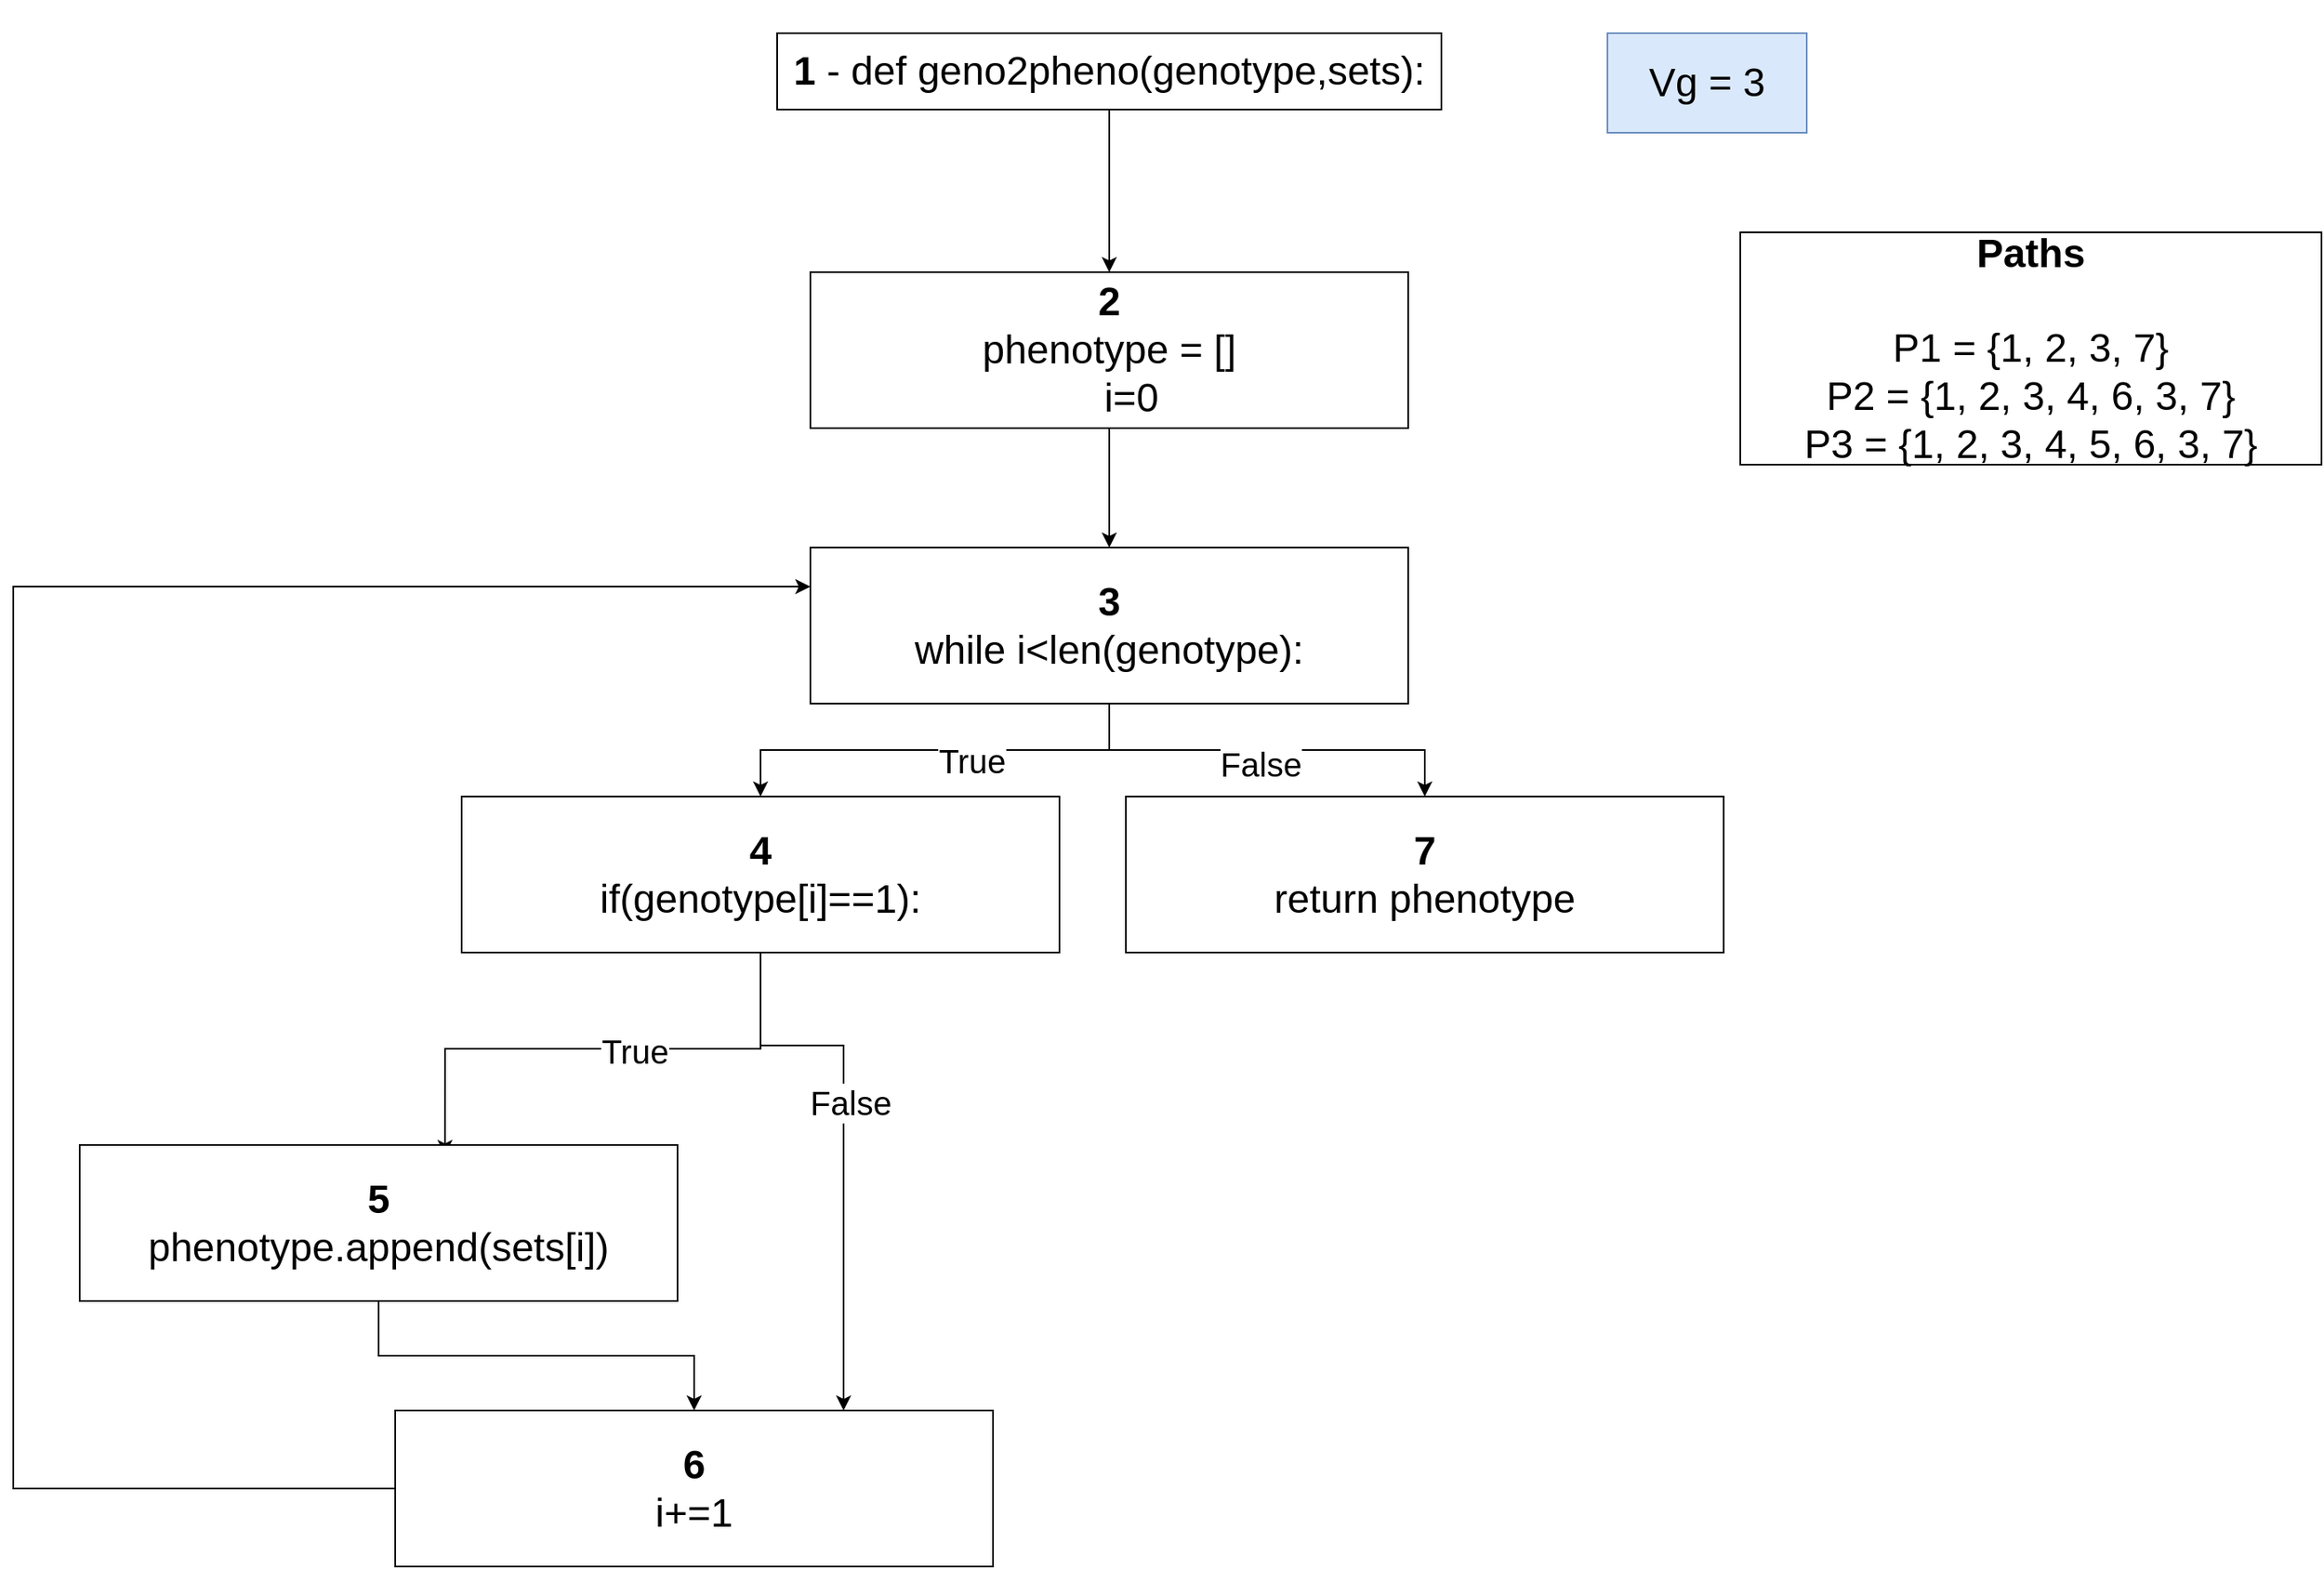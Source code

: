 <mxfile version="14.5.1" type="device"><diagram id="0EN60TuZFVT5b-0pqZKy" name="Page-1"><mxGraphModel dx="2957" dy="1235" grid="1" gridSize="10" guides="1" tooltips="1" connect="1" arrows="1" fold="1" page="1" pageScale="1" pageWidth="827" pageHeight="1169" math="0" shadow="0"><root><mxCell id="0"/><mxCell id="1" parent="0"/><mxCell id="FRKGlwHO5bxEFx_OvHHs-11" style="edgeStyle=orthogonalEdgeStyle;rounded=0;orthogonalLoop=1;jettySize=auto;html=1;entryX=0.5;entryY=0;entryDx=0;entryDy=0;" parent="1" source="FRKGlwHO5bxEFx_OvHHs-8" target="FRKGlwHO5bxEFx_OvHHs-10" edge="1"><mxGeometry relative="1" as="geometry"/></mxCell><mxCell id="FRKGlwHO5bxEFx_OvHHs-8" value="&lt;div style=&quot;font-size: 24px&quot;&gt;&lt;b&gt;&lt;br&gt;&lt;/b&gt;&lt;/div&gt;&lt;div style=&quot;font-size: 24px&quot;&gt;&lt;b&gt;1&amp;nbsp;&lt;/b&gt;-&amp;nbsp;def geno2pheno(genotype,sets):&lt;/div&gt;&lt;div style=&quot;font-size: 24px&quot;&gt;&lt;br&gt;&lt;/div&gt;" style="rounded=0;whiteSpace=wrap;html=1;align=center;" parent="1" vertex="1"><mxGeometry x="260" y="440" width="400" height="46" as="geometry"/></mxCell><mxCell id="FRKGlwHO5bxEFx_OvHHs-14" style="edgeStyle=orthogonalEdgeStyle;rounded=0;orthogonalLoop=1;jettySize=auto;html=1;entryX=0.5;entryY=0;entryDx=0;entryDy=0;" parent="1" source="FRKGlwHO5bxEFx_OvHHs-10" target="FRKGlwHO5bxEFx_OvHHs-13" edge="1"><mxGeometry relative="1" as="geometry"/></mxCell><mxCell id="FRKGlwHO5bxEFx_OvHHs-10" value="&lt;div style=&quot;font-size: 24px&quot;&gt;&lt;b&gt;2&lt;/b&gt;&lt;/div&gt;&lt;div style=&quot;font-size: 24px&quot;&gt;&lt;div&gt;phenotype = []&lt;/div&gt;&lt;div&gt;&amp;nbsp; &amp;nbsp; i=0&lt;/div&gt;&lt;/div&gt;" style="rounded=0;whiteSpace=wrap;html=1;align=center;" parent="1" vertex="1"><mxGeometry x="280" y="584" width="360" height="94" as="geometry"/></mxCell><mxCell id="FRKGlwHO5bxEFx_OvHHs-17" style="edgeStyle=orthogonalEdgeStyle;rounded=0;orthogonalLoop=1;jettySize=auto;html=1;" parent="1" source="FRKGlwHO5bxEFx_OvHHs-13" target="FRKGlwHO5bxEFx_OvHHs-15" edge="1"><mxGeometry relative="1" as="geometry"/></mxCell><mxCell id="FRKGlwHO5bxEFx_OvHHs-18" value="True" style="text;html=1;resizable=0;points=[];align=center;verticalAlign=middle;labelBackgroundColor=#ffffff;fontSize=20;" parent="FRKGlwHO5bxEFx_OvHHs-17" vertex="1" connectable="0"><mxGeometry x="-0.163" y="6" relative="1" as="geometry"><mxPoint as="offset"/></mxGeometry></mxCell><mxCell id="FRKGlwHO5bxEFx_OvHHs-19" style="edgeStyle=orthogonalEdgeStyle;rounded=0;orthogonalLoop=1;jettySize=auto;html=1;exitX=0.5;exitY=1;exitDx=0;exitDy=0;entryX=0.5;entryY=0;entryDx=0;entryDy=0;fontSize=20;" parent="1" source="FRKGlwHO5bxEFx_OvHHs-13" target="FRKGlwHO5bxEFx_OvHHs-16" edge="1"><mxGeometry relative="1" as="geometry"/></mxCell><mxCell id="FRKGlwHO5bxEFx_OvHHs-20" value="False" style="text;html=1;resizable=0;points=[];align=center;verticalAlign=middle;labelBackgroundColor=#ffffff;fontSize=20;" parent="FRKGlwHO5bxEFx_OvHHs-19" vertex="1" connectable="0"><mxGeometry x="0.279" y="1" relative="1" as="geometry"><mxPoint x="-38.5" y="8.5" as="offset"/></mxGeometry></mxCell><mxCell id="FRKGlwHO5bxEFx_OvHHs-13" value="&lt;div style=&quot;font-size: 24px&quot;&gt;&lt;b&gt;3&lt;/b&gt;&lt;/div&gt;&lt;div style=&quot;font-size: 24px&quot;&gt;&lt;div&gt;while i&amp;lt;len(genotype):&lt;/div&gt;&lt;/div&gt;" style="rounded=0;whiteSpace=wrap;html=1;align=center;" parent="1" vertex="1"><mxGeometry x="280" y="750" width="360" height="94" as="geometry"/></mxCell><mxCell id="FRKGlwHO5bxEFx_OvHHs-23" style="edgeStyle=orthogonalEdgeStyle;rounded=0;orthogonalLoop=1;jettySize=auto;html=1;entryX=0.611;entryY=0.064;entryDx=0;entryDy=0;entryPerimeter=0;fontSize=20;" parent="1" source="FRKGlwHO5bxEFx_OvHHs-15" target="FRKGlwHO5bxEFx_OvHHs-21" edge="1"><mxGeometry relative="1" as="geometry"/></mxCell><mxCell id="FRKGlwHO5bxEFx_OvHHs-25" value="True" style="text;html=1;resizable=0;points=[];align=center;verticalAlign=middle;labelBackgroundColor=#ffffff;fontSize=20;" parent="FRKGlwHO5bxEFx_OvHHs-23" vertex="1" connectable="0"><mxGeometry x="-0.141" y="1" relative="1" as="geometry"><mxPoint as="offset"/></mxGeometry></mxCell><mxCell id="FRKGlwHO5bxEFx_OvHHs-24" style="edgeStyle=orthogonalEdgeStyle;rounded=0;orthogonalLoop=1;jettySize=auto;html=1;exitX=0.5;exitY=1;exitDx=0;exitDy=0;fontSize=20;entryX=0.75;entryY=0;entryDx=0;entryDy=0;" parent="1" source="FRKGlwHO5bxEFx_OvHHs-15" target="FRKGlwHO5bxEFx_OvHHs-22" edge="1"><mxGeometry relative="1" as="geometry"><Array as="points"><mxPoint x="250" y="1050"/><mxPoint x="300" y="1050"/></Array></mxGeometry></mxCell><mxCell id="FRKGlwHO5bxEFx_OvHHs-26" value="False" style="text;html=1;resizable=0;points=[];align=center;verticalAlign=middle;labelBackgroundColor=#ffffff;fontSize=20;" parent="FRKGlwHO5bxEFx_OvHHs-24" vertex="1" connectable="0"><mxGeometry x="-0.141" y="4" relative="1" as="geometry"><mxPoint as="offset"/></mxGeometry></mxCell><mxCell id="FRKGlwHO5bxEFx_OvHHs-15" value="&lt;div style=&quot;font-size: 24px&quot;&gt;&lt;b&gt;4&lt;/b&gt;&lt;/div&gt;&lt;div&gt;&lt;span style=&quot;font-size: 24px&quot;&gt;if(genotype[i]==1):&lt;/span&gt;&lt;br&gt;&lt;/div&gt;" style="rounded=0;whiteSpace=wrap;html=1;align=center;" parent="1" vertex="1"><mxGeometry x="70" y="900" width="360" height="94" as="geometry"/></mxCell><mxCell id="FRKGlwHO5bxEFx_OvHHs-16" value="&lt;div style=&quot;font-size: 24px&quot;&gt;&lt;b&gt;7&lt;/b&gt;&lt;/div&gt;&lt;div style=&quot;font-size: 24px&quot;&gt;&lt;div&gt;return phenotype&lt;/div&gt;&lt;/div&gt;" style="rounded=0;whiteSpace=wrap;html=1;align=center;" parent="1" vertex="1"><mxGeometry x="470" y="900" width="360" height="94" as="geometry"/></mxCell><mxCell id="FRKGlwHO5bxEFx_OvHHs-27" style="edgeStyle=orthogonalEdgeStyle;rounded=0;orthogonalLoop=1;jettySize=auto;html=1;entryX=0.5;entryY=0;entryDx=0;entryDy=0;fontSize=20;" parent="1" source="FRKGlwHO5bxEFx_OvHHs-21" target="FRKGlwHO5bxEFx_OvHHs-22" edge="1"><mxGeometry relative="1" as="geometry"/></mxCell><mxCell id="FRKGlwHO5bxEFx_OvHHs-21" value="&lt;div style=&quot;font-size: 24px&quot;&gt;&lt;b&gt;5&lt;/b&gt;&lt;/div&gt;&lt;div&gt;&lt;span style=&quot;font-size: 24px&quot;&gt;phenotype.append(sets[i])&lt;/span&gt;&lt;br&gt;&lt;/div&gt;" style="rounded=0;whiteSpace=wrap;html=1;align=center;" parent="1" vertex="1"><mxGeometry x="-160" y="1110" width="360" height="94" as="geometry"/></mxCell><mxCell id="FRKGlwHO5bxEFx_OvHHs-28" style="edgeStyle=orthogonalEdgeStyle;rounded=0;orthogonalLoop=1;jettySize=auto;html=1;exitX=0;exitY=0.5;exitDx=0;exitDy=0;entryX=0;entryY=0.25;entryDx=0;entryDy=0;fontSize=20;" parent="1" source="FRKGlwHO5bxEFx_OvHHs-22" target="FRKGlwHO5bxEFx_OvHHs-13" edge="1"><mxGeometry relative="1" as="geometry"><Array as="points"><mxPoint x="-200" y="1317"/><mxPoint x="-200" y="774"/></Array></mxGeometry></mxCell><mxCell id="FRKGlwHO5bxEFx_OvHHs-22" value="&lt;div style=&quot;font-size: 24px&quot;&gt;&lt;b&gt;6&lt;/b&gt;&lt;/div&gt;&lt;div&gt;&lt;span style=&quot;font-size: 24px&quot;&gt;i+=1&lt;/span&gt;&lt;br&gt;&lt;/div&gt;" style="rounded=0;whiteSpace=wrap;html=1;align=center;" parent="1" vertex="1"><mxGeometry x="30" y="1270" width="360" height="94" as="geometry"/></mxCell><mxCell id="vS1p4dBZwgCYoeEZEqkW-1" value="&lt;p style=&quot;margin-top: 0pt ; margin-bottom: 0pt ; margin-left: 0in ; text-align: left ; direction: ltr ; unicode-bidi: embed ; word-break: normal&quot;&gt;&lt;span style=&quot;font-size: 24px ; text-align: center&quot;&gt;Vg = 3&lt;/span&gt;&lt;br&gt;&lt;/p&gt;" style="rounded=0;whiteSpace=wrap;html=1;fillColor=#dae8fc;strokeColor=#6c8ebf;" parent="1" vertex="1"><mxGeometry x="760" y="440" width="120" height="60" as="geometry"/></mxCell><mxCell id="vS1p4dBZwgCYoeEZEqkW-2" value="&lt;div style=&quot;font-size: 24px&quot;&gt;&lt;div&gt;&lt;b&gt;Paths&lt;/b&gt;&lt;/div&gt;&lt;div&gt;&lt;b&gt;&lt;br&gt;&lt;/b&gt;&lt;/div&gt;&lt;div&gt;P1 = {1, 2, 3, 7}&lt;/div&gt;&lt;div&gt;P2 = {1, 2, 3, 4, 6, 3, 7&lt;span&gt;}&lt;/span&gt;&lt;/div&gt;&lt;div&gt;P3 = {1, 2, 3, 4, 5, 6, 3, 7}&lt;span&gt;&lt;br&gt;&lt;/span&gt;&lt;/div&gt;&lt;/div&gt;" style="rounded=0;whiteSpace=wrap;html=1;align=center;" parent="1" vertex="1"><mxGeometry x="840" y="560" width="350" height="140" as="geometry"/></mxCell></root></mxGraphModel></diagram></mxfile>